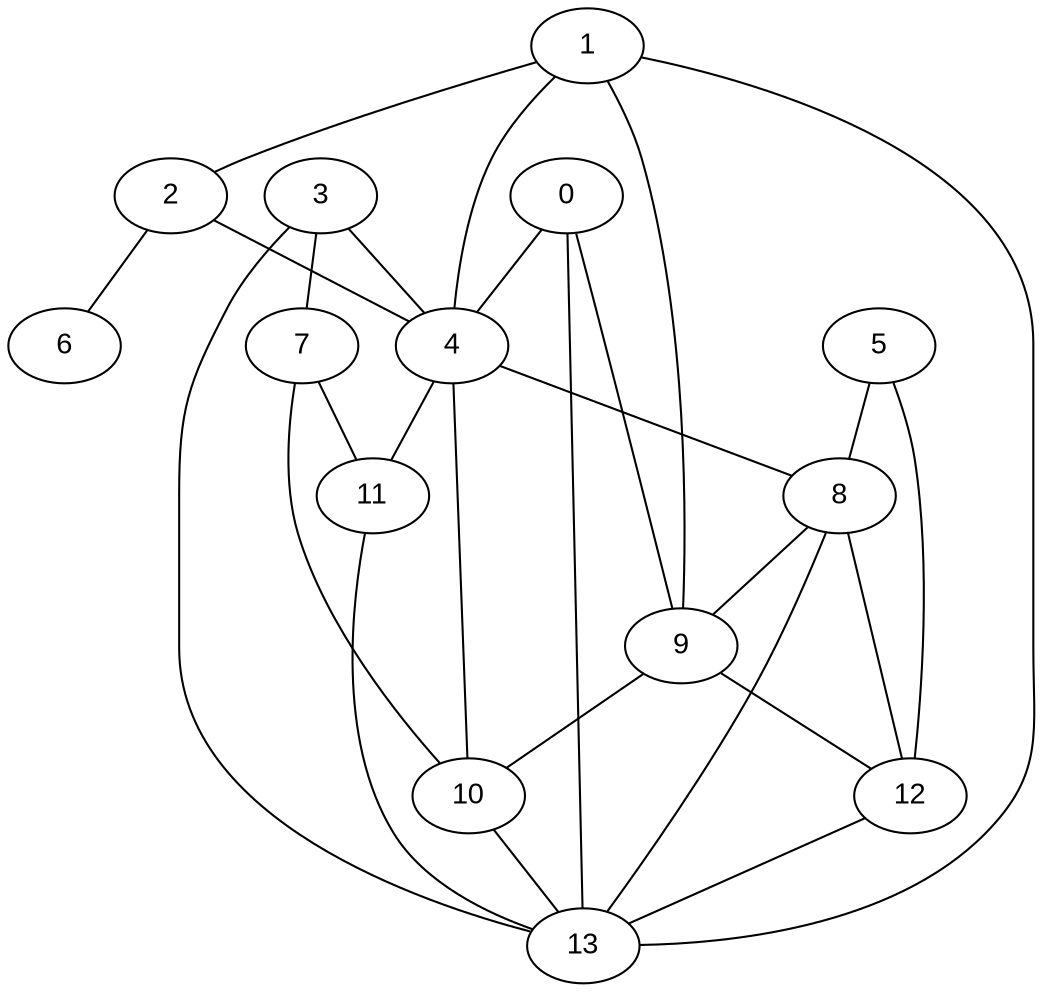 graph InitialGraph {
  node [style=filled, fillcolor=white, fontname="Arial"];
  0;
  1;
  2;
  3;
  4;
  5;
  6;
  7;
  8;
  9;
  10;
  11;
  12;
  13;
  0 -- 4;
  0 -- 9;
  0 -- 13;
  1 -- 2;
  1 -- 4;
  1 -- 9;
  1 -- 13;
  2 -- 4;
  2 -- 6;
  3 -- 4;
  3 -- 7;
  3 -- 13;
  4 -- 8;
  4 -- 10;
  4 -- 11;
  5 -- 8;
  5 -- 12;
  7 -- 10;
  7 -- 11;
  8 -- 9;
  8 -- 12;
  8 -- 13;
  9 -- 10;
  9 -- 12;
  10 -- 13;
  11 -- 13;
  12 -- 13;
}
